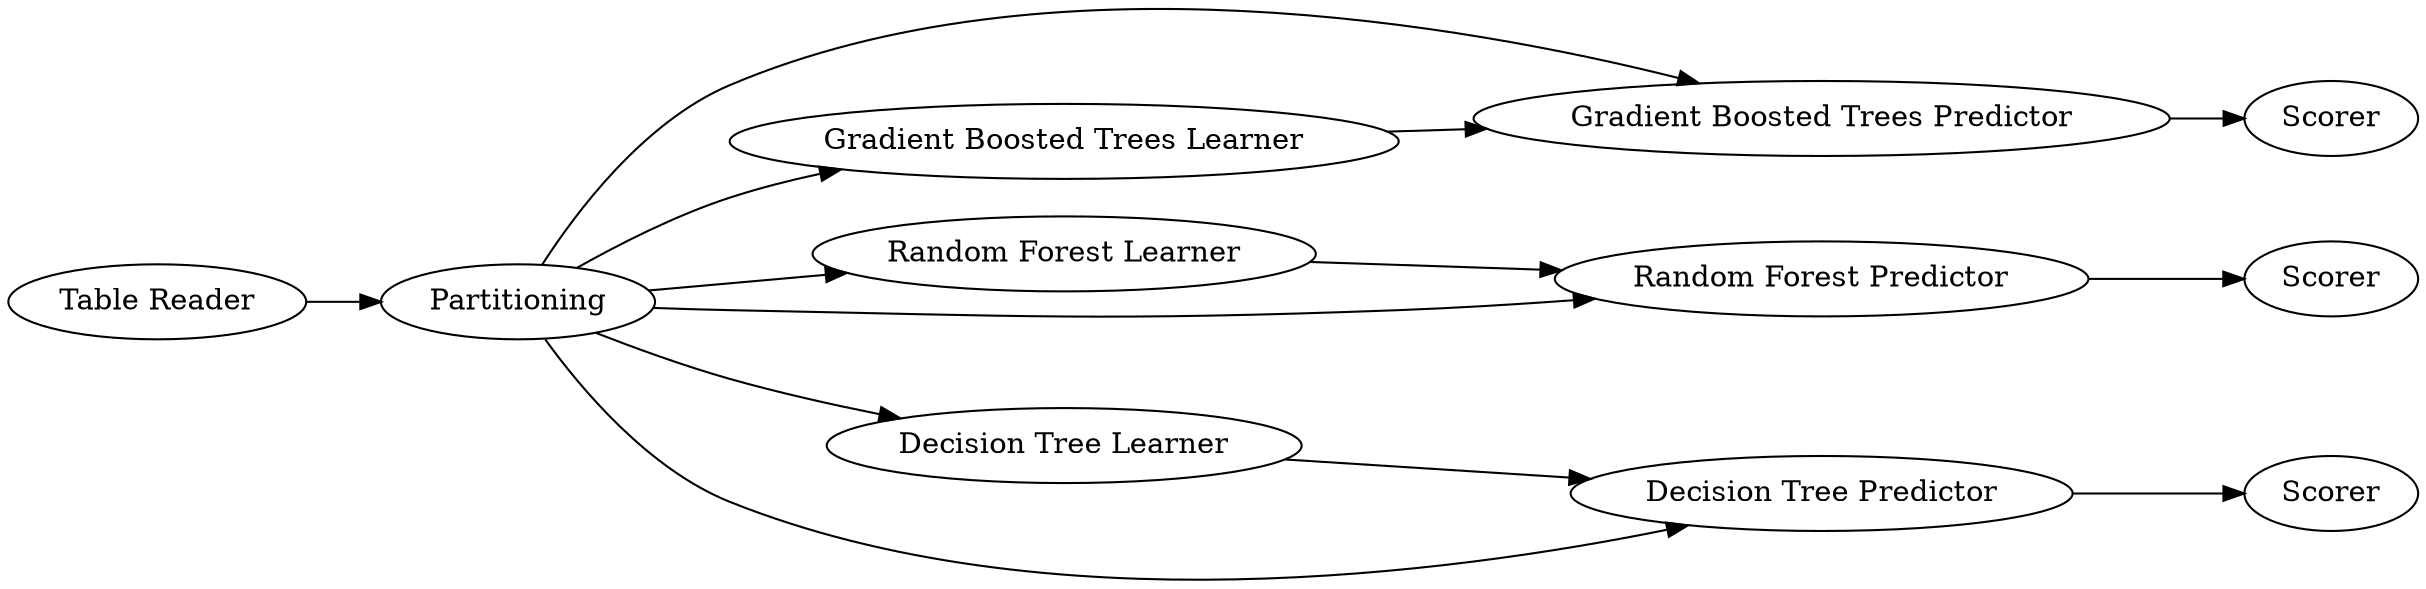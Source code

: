 digraph {
	"-4733895591544341674_1" [label="Table Reader"]
	"-4733895591544341674_14" [label="Gradient Boosted Trees Predictor"]
	"-4733895591544341674_15" [label=Scorer]
	"-4733895591544341674_10" [label="Random Forest Learner"]
	"-4733895591544341674_11" [label="Random Forest Predictor"]
	"-4733895591544341674_6" [label="Decision Tree Learner"]
	"-4733895591544341674_13" [label="Gradient Boosted Trees Learner"]
	"-4733895591544341674_9" [label=Scorer]
	"-4733895591544341674_7" [label="Decision Tree Predictor"]
	"-4733895591544341674_3" [label=Partitioning]
	"-4733895591544341674_12" [label=Scorer]
	"-4733895591544341674_3" -> "-4733895591544341674_6"
	"-4733895591544341674_10" -> "-4733895591544341674_11"
	"-4733895591544341674_11" -> "-4733895591544341674_12"
	"-4733895591544341674_3" -> "-4733895591544341674_7"
	"-4733895591544341674_13" -> "-4733895591544341674_14"
	"-4733895591544341674_1" -> "-4733895591544341674_3"
	"-4733895591544341674_3" -> "-4733895591544341674_11"
	"-4733895591544341674_7" -> "-4733895591544341674_9"
	"-4733895591544341674_3" -> "-4733895591544341674_10"
	"-4733895591544341674_14" -> "-4733895591544341674_15"
	"-4733895591544341674_3" -> "-4733895591544341674_13"
	"-4733895591544341674_3" -> "-4733895591544341674_14"
	"-4733895591544341674_6" -> "-4733895591544341674_7"
	rankdir=LR
}
